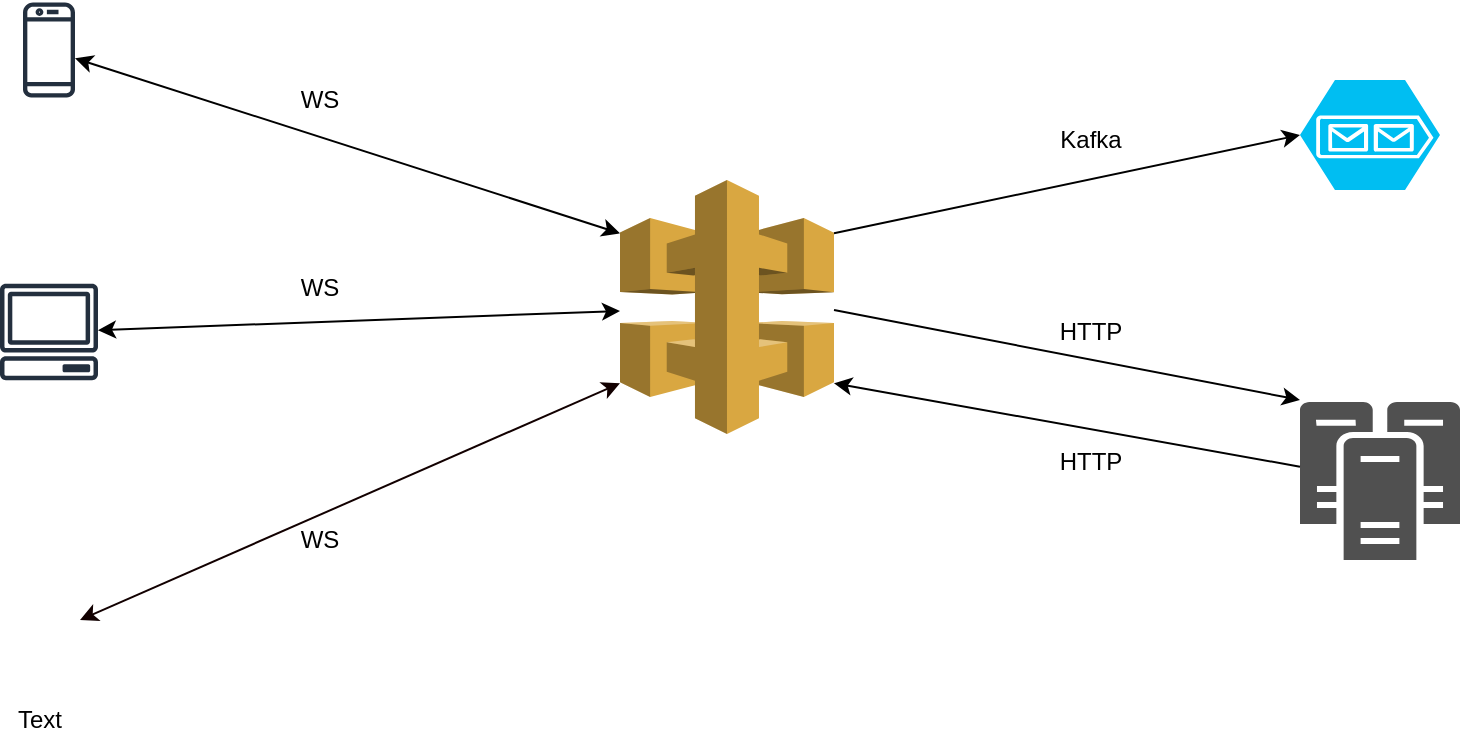 <mxfile version="12.4.1" type="device" pages="1"><diagram id="KL2fBlkmqTqoVBOhc2DG" name="Page-1"><mxGraphModel dx="1186" dy="717" grid="1" gridSize="10" guides="1" tooltips="1" connect="1" arrows="1" fold="1" page="1" pageScale="1" pageWidth="827" pageHeight="1169" math="0" shadow="0"><root><mxCell id="0"/><mxCell id="1" parent="0"/><mxCell id="-RbJ88liW5tD2WcXgwQN-1" value="" style="outlineConnect=0;dashed=0;verticalLabelPosition=bottom;verticalAlign=top;align=center;html=1;shape=mxgraph.aws3.api_gateway;fillColor=#D9A741;gradientColor=none;" vertex="1" parent="1"><mxGeometry x="330" y="200" width="107" height="127" as="geometry"/></mxCell><mxCell id="-RbJ88liW5tD2WcXgwQN-2" value="" style="outlineConnect=0;fontColor=#232F3E;gradientColor=none;fillColor=#232F3E;strokeColor=none;dashed=0;verticalLabelPosition=bottom;verticalAlign=top;align=center;html=1;fontSize=12;fontStyle=0;aspect=fixed;pointerEvents=1;shape=mxgraph.aws4.mobile_client;" vertex="1" parent="1"><mxGeometry x="31.5" y="110" width="26" height="50" as="geometry"/></mxCell><mxCell id="-RbJ88liW5tD2WcXgwQN-3" value="" style="outlineConnect=0;fontColor=#232F3E;gradientColor=none;fillColor=#232F3E;strokeColor=none;dashed=0;verticalLabelPosition=bottom;verticalAlign=top;align=center;html=1;fontSize=12;fontStyle=0;aspect=fixed;pointerEvents=1;shape=mxgraph.aws4.client;" vertex="1" parent="1"><mxGeometry x="20" y="251.5" width="49" height="49" as="geometry"/></mxCell><mxCell id="-RbJ88liW5tD2WcXgwQN-5" value="" style="shape=image;html=1;verticalAlign=top;verticalLabelPosition=bottom;labelBackgroundColor=#ffffff;imageAspect=0;aspect=fixed;image=https://cdn1.iconfinder.com/data/icons/computer-hardware-line-vol-2/52/server__database__data__storage__computer__webserver__electronic-128.png" vertex="1" parent="1"><mxGeometry x="20" y="400" width="40" height="40" as="geometry"/></mxCell><mxCell id="-RbJ88liW5tD2WcXgwQN-6" value="" style="endArrow=classic;startArrow=classic;html=1;entryX=0;entryY=0.8;entryDx=0;entryDy=0;entryPerimeter=0;exitX=1;exitY=0.5;exitDx=0;exitDy=0;fillColor=#a20025;strokeColor=#120000;" edge="1" parent="1" source="-RbJ88liW5tD2WcXgwQN-5" target="-RbJ88liW5tD2WcXgwQN-1"><mxGeometry width="50" height="50" relative="1" as="geometry"><mxPoint x="20" y="510" as="sourcePoint"/><mxPoint x="70" y="460" as="targetPoint"/></mxGeometry></mxCell><mxCell id="-RbJ88liW5tD2WcXgwQN-9" value="" style="endArrow=classic;startArrow=classic;html=1;" edge="1" parent="1" source="-RbJ88liW5tD2WcXgwQN-3" target="-RbJ88liW5tD2WcXgwQN-1"><mxGeometry width="50" height="50" relative="1" as="geometry"><mxPoint x="20" y="510" as="sourcePoint"/><mxPoint x="70" y="460" as="targetPoint"/></mxGeometry></mxCell><mxCell id="-RbJ88liW5tD2WcXgwQN-10" value="" style="endArrow=classic;startArrow=classic;html=1;entryX=0;entryY=0.21;entryDx=0;entryDy=0;entryPerimeter=0;" edge="1" parent="1" source="-RbJ88liW5tD2WcXgwQN-2" target="-RbJ88liW5tD2WcXgwQN-1"><mxGeometry width="50" height="50" relative="1" as="geometry"><mxPoint x="20" y="510" as="sourcePoint"/><mxPoint x="70" y="460" as="targetPoint"/></mxGeometry></mxCell><mxCell id="-RbJ88liW5tD2WcXgwQN-11" value="Text" style="text;html=1;strokeColor=none;fillColor=none;align=center;verticalAlign=middle;whiteSpace=wrap;rounded=0;" vertex="1" parent="1"><mxGeometry x="20" y="460" width="40" height="20" as="geometry"/></mxCell><mxCell id="-RbJ88liW5tD2WcXgwQN-12" value="WS" style="text;html=1;strokeColor=none;fillColor=none;align=center;verticalAlign=middle;whiteSpace=wrap;rounded=0;" vertex="1" parent="1"><mxGeometry x="160" y="370" width="40" height="20" as="geometry"/></mxCell><mxCell id="-RbJ88liW5tD2WcXgwQN-13" value="WS" style="text;html=1;strokeColor=none;fillColor=none;align=center;verticalAlign=middle;whiteSpace=wrap;rounded=0;" vertex="1" parent="1"><mxGeometry x="160" y="243.5" width="40" height="20" as="geometry"/></mxCell><mxCell id="-RbJ88liW5tD2WcXgwQN-14" value="WS" style="text;html=1;strokeColor=none;fillColor=none;align=center;verticalAlign=middle;whiteSpace=wrap;rounded=0;" vertex="1" parent="1"><mxGeometry x="160" y="150" width="40" height="20" as="geometry"/></mxCell><mxCell id="-RbJ88liW5tD2WcXgwQN-16" value="" style="verticalLabelPosition=bottom;html=1;verticalAlign=top;align=center;strokeColor=none;fillColor=#00BEF2;shape=mxgraph.azure.storage_queue;" vertex="1" parent="1"><mxGeometry x="670" y="150" width="70" height="55" as="geometry"/></mxCell><mxCell id="-RbJ88liW5tD2WcXgwQN-18" value="" style="pointerEvents=1;shadow=0;dashed=0;html=1;strokeColor=none;fillColor=#505050;labelPosition=center;verticalLabelPosition=bottom;verticalAlign=top;outlineConnect=0;align=center;shape=mxgraph.office.servers.cluster_server;" vertex="1" parent="1"><mxGeometry x="670" y="311" width="80" height="79" as="geometry"/></mxCell><mxCell id="-RbJ88liW5tD2WcXgwQN-19" value="" style="endArrow=classic;html=1;strokeWidth=1;entryX=0;entryY=0.5;entryDx=0;entryDy=0;entryPerimeter=0;exitX=1;exitY=0.21;exitDx=0;exitDy=0;exitPerimeter=0;" edge="1" parent="1" source="-RbJ88liW5tD2WcXgwQN-1" target="-RbJ88liW5tD2WcXgwQN-16"><mxGeometry width="50" height="50" relative="1" as="geometry"><mxPoint x="20" y="550" as="sourcePoint"/><mxPoint x="70" y="500" as="targetPoint"/></mxGeometry></mxCell><mxCell id="-RbJ88liW5tD2WcXgwQN-20" value="Kafka" style="text;html=1;align=center;verticalAlign=middle;resizable=0;points=[];;autosize=1;" vertex="1" parent="1"><mxGeometry x="540" y="170" width="50" height="20" as="geometry"/></mxCell><mxCell id="-RbJ88liW5tD2WcXgwQN-21" value="" style="endArrow=classic;html=1;strokeWidth=1;exitX=1;exitY=0.512;exitDx=0;exitDy=0;exitPerimeter=0;" edge="1" parent="1" source="-RbJ88liW5tD2WcXgwQN-1"><mxGeometry width="50" height="50" relative="1" as="geometry"><mxPoint x="20" y="550" as="sourcePoint"/><mxPoint x="670" y="310" as="targetPoint"/></mxGeometry></mxCell><mxCell id="-RbJ88liW5tD2WcXgwQN-22" value="" style="endArrow=classic;html=1;strokeWidth=1;entryX=1;entryY=0.8;entryDx=0;entryDy=0;entryPerimeter=0;" edge="1" parent="1" source="-RbJ88liW5tD2WcXgwQN-18" target="-RbJ88liW5tD2WcXgwQN-1"><mxGeometry width="50" height="50" relative="1" as="geometry"><mxPoint x="680" y="350" as="sourcePoint"/><mxPoint x="70" y="500" as="targetPoint"/></mxGeometry></mxCell><mxCell id="-RbJ88liW5tD2WcXgwQN-23" value="HTTP" style="text;html=1;align=center;verticalAlign=middle;resizable=0;points=[];;autosize=1;" vertex="1" parent="1"><mxGeometry x="540" y="266" width="50" height="20" as="geometry"/></mxCell><mxCell id="-RbJ88liW5tD2WcXgwQN-24" value="HTTP" style="text;html=1;align=center;verticalAlign=middle;resizable=0;points=[];;autosize=1;" vertex="1" parent="1"><mxGeometry x="540" y="330.5" width="50" height="20" as="geometry"/></mxCell></root></mxGraphModel></diagram></mxfile>